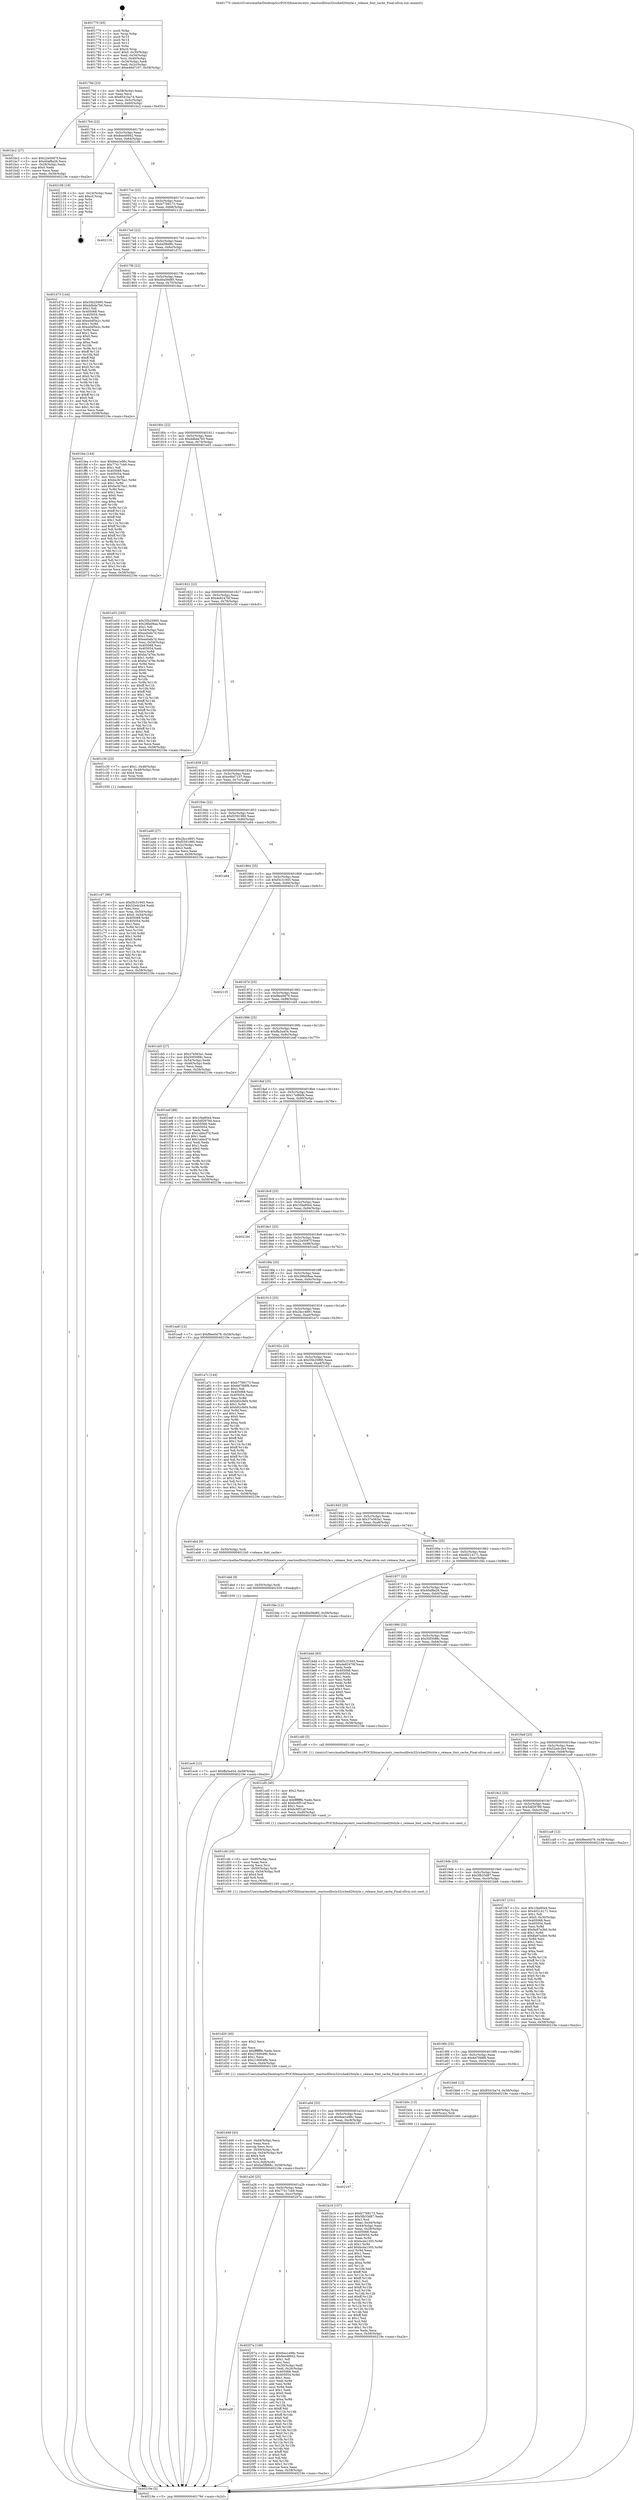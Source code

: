 digraph "0x401770" {
  label = "0x401770 (/mnt/c/Users/mathe/Desktop/tcc/POCII/binaries/extr_reactosdllwin32riched20style.c_release_font_cache_Final-ollvm.out::main(0))"
  labelloc = "t"
  node[shape=record]

  Entry [label="",width=0.3,height=0.3,shape=circle,fillcolor=black,style=filled]
  "0x40179d" [label="{
     0x40179d [23]\l
     | [instrs]\l
     &nbsp;&nbsp;0x40179d \<+3\>: mov -0x58(%rbp),%eax\l
     &nbsp;&nbsp;0x4017a0 \<+2\>: mov %eax,%ecx\l
     &nbsp;&nbsp;0x4017a2 \<+6\>: sub $0x8541ba74,%ecx\l
     &nbsp;&nbsp;0x4017a8 \<+3\>: mov %eax,-0x5c(%rbp)\l
     &nbsp;&nbsp;0x4017ab \<+3\>: mov %ecx,-0x60(%rbp)\l
     &nbsp;&nbsp;0x4017ae \<+6\>: je 0000000000401bc2 \<main+0x452\>\l
  }"]
  "0x401bc2" [label="{
     0x401bc2 [27]\l
     | [instrs]\l
     &nbsp;&nbsp;0x401bc2 \<+5\>: mov $0x22e5087f,%eax\l
     &nbsp;&nbsp;0x401bc7 \<+5\>: mov $0x40af8a26,%ecx\l
     &nbsp;&nbsp;0x401bcc \<+3\>: mov -0x28(%rbp),%edx\l
     &nbsp;&nbsp;0x401bcf \<+3\>: cmp $0x0,%edx\l
     &nbsp;&nbsp;0x401bd2 \<+3\>: cmove %ecx,%eax\l
     &nbsp;&nbsp;0x401bd5 \<+3\>: mov %eax,-0x58(%rbp)\l
     &nbsp;&nbsp;0x401bd8 \<+5\>: jmp 000000000040219e \<main+0xa2e\>\l
  }"]
  "0x4017b4" [label="{
     0x4017b4 [22]\l
     | [instrs]\l
     &nbsp;&nbsp;0x4017b4 \<+5\>: jmp 00000000004017b9 \<main+0x49\>\l
     &nbsp;&nbsp;0x4017b9 \<+3\>: mov -0x5c(%rbp),%eax\l
     &nbsp;&nbsp;0x4017bc \<+5\>: sub $0x8ee48942,%eax\l
     &nbsp;&nbsp;0x4017c1 \<+3\>: mov %eax,-0x64(%rbp)\l
     &nbsp;&nbsp;0x4017c4 \<+6\>: je 0000000000402106 \<main+0x996\>\l
  }"]
  Exit [label="",width=0.3,height=0.3,shape=circle,fillcolor=black,style=filled,peripheries=2]
  "0x402106" [label="{
     0x402106 [19]\l
     | [instrs]\l
     &nbsp;&nbsp;0x402106 \<+3\>: mov -0x24(%rbp),%eax\l
     &nbsp;&nbsp;0x402109 \<+7\>: add $0xc0,%rsp\l
     &nbsp;&nbsp;0x402110 \<+1\>: pop %rbx\l
     &nbsp;&nbsp;0x402111 \<+2\>: pop %r12\l
     &nbsp;&nbsp;0x402113 \<+2\>: pop %r14\l
     &nbsp;&nbsp;0x402115 \<+2\>: pop %r15\l
     &nbsp;&nbsp;0x402117 \<+1\>: pop %rbp\l
     &nbsp;&nbsp;0x402118 \<+1\>: ret\l
  }"]
  "0x4017ca" [label="{
     0x4017ca [22]\l
     | [instrs]\l
     &nbsp;&nbsp;0x4017ca \<+5\>: jmp 00000000004017cf \<main+0x5f\>\l
     &nbsp;&nbsp;0x4017cf \<+3\>: mov -0x5c(%rbp),%eax\l
     &nbsp;&nbsp;0x4017d2 \<+5\>: sub $0xb7768173,%eax\l
     &nbsp;&nbsp;0x4017d7 \<+3\>: mov %eax,-0x68(%rbp)\l
     &nbsp;&nbsp;0x4017da \<+6\>: je 0000000000402119 \<main+0x9a9\>\l
  }"]
  "0x401a3f" [label="{
     0x401a3f\l
  }", style=dashed]
  "0x402119" [label="{
     0x402119\l
  }", style=dashed]
  "0x4017e0" [label="{
     0x4017e0 [22]\l
     | [instrs]\l
     &nbsp;&nbsp;0x4017e0 \<+5\>: jmp 00000000004017e5 \<main+0x75\>\l
     &nbsp;&nbsp;0x4017e5 \<+3\>: mov -0x5c(%rbp),%eax\l
     &nbsp;&nbsp;0x4017e8 \<+5\>: sub $0xba5fb68c,%eax\l
     &nbsp;&nbsp;0x4017ed \<+3\>: mov %eax,-0x6c(%rbp)\l
     &nbsp;&nbsp;0x4017f0 \<+6\>: je 0000000000401d73 \<main+0x603\>\l
  }"]
  "0x40207a" [label="{
     0x40207a [140]\l
     | [instrs]\l
     &nbsp;&nbsp;0x40207a \<+5\>: mov $0x6ea1e98c,%eax\l
     &nbsp;&nbsp;0x40207f \<+5\>: mov $0x8ee48942,%ecx\l
     &nbsp;&nbsp;0x402084 \<+2\>: mov $0x1,%dl\l
     &nbsp;&nbsp;0x402086 \<+2\>: xor %esi,%esi\l
     &nbsp;&nbsp;0x402088 \<+3\>: mov -0x30(%rbp),%edi\l
     &nbsp;&nbsp;0x40208b \<+3\>: mov %edi,-0x24(%rbp)\l
     &nbsp;&nbsp;0x40208e \<+7\>: mov 0x405068,%edi\l
     &nbsp;&nbsp;0x402095 \<+8\>: mov 0x405054,%r8d\l
     &nbsp;&nbsp;0x40209d \<+3\>: sub $0x1,%esi\l
     &nbsp;&nbsp;0x4020a0 \<+3\>: mov %edi,%r9d\l
     &nbsp;&nbsp;0x4020a3 \<+3\>: add %esi,%r9d\l
     &nbsp;&nbsp;0x4020a6 \<+4\>: imul %r9d,%edi\l
     &nbsp;&nbsp;0x4020aa \<+3\>: and $0x1,%edi\l
     &nbsp;&nbsp;0x4020ad \<+3\>: cmp $0x0,%edi\l
     &nbsp;&nbsp;0x4020b0 \<+4\>: sete %r10b\l
     &nbsp;&nbsp;0x4020b4 \<+4\>: cmp $0xa,%r8d\l
     &nbsp;&nbsp;0x4020b8 \<+4\>: setl %r11b\l
     &nbsp;&nbsp;0x4020bc \<+3\>: mov %r10b,%bl\l
     &nbsp;&nbsp;0x4020bf \<+3\>: xor $0xff,%bl\l
     &nbsp;&nbsp;0x4020c2 \<+3\>: mov %r11b,%r14b\l
     &nbsp;&nbsp;0x4020c5 \<+4\>: xor $0xff,%r14b\l
     &nbsp;&nbsp;0x4020c9 \<+3\>: xor $0x0,%dl\l
     &nbsp;&nbsp;0x4020cc \<+3\>: mov %bl,%r15b\l
     &nbsp;&nbsp;0x4020cf \<+4\>: and $0x0,%r15b\l
     &nbsp;&nbsp;0x4020d3 \<+3\>: and %dl,%r10b\l
     &nbsp;&nbsp;0x4020d6 \<+3\>: mov %r14b,%r12b\l
     &nbsp;&nbsp;0x4020d9 \<+4\>: and $0x0,%r12b\l
     &nbsp;&nbsp;0x4020dd \<+3\>: and %dl,%r11b\l
     &nbsp;&nbsp;0x4020e0 \<+3\>: or %r10b,%r15b\l
     &nbsp;&nbsp;0x4020e3 \<+3\>: or %r11b,%r12b\l
     &nbsp;&nbsp;0x4020e6 \<+3\>: xor %r12b,%r15b\l
     &nbsp;&nbsp;0x4020e9 \<+3\>: or %r14b,%bl\l
     &nbsp;&nbsp;0x4020ec \<+3\>: xor $0xff,%bl\l
     &nbsp;&nbsp;0x4020ef \<+3\>: or $0x0,%dl\l
     &nbsp;&nbsp;0x4020f2 \<+2\>: and %dl,%bl\l
     &nbsp;&nbsp;0x4020f4 \<+3\>: or %bl,%r15b\l
     &nbsp;&nbsp;0x4020f7 \<+4\>: test $0x1,%r15b\l
     &nbsp;&nbsp;0x4020fb \<+3\>: cmovne %ecx,%eax\l
     &nbsp;&nbsp;0x4020fe \<+3\>: mov %eax,-0x58(%rbp)\l
     &nbsp;&nbsp;0x402101 \<+5\>: jmp 000000000040219e \<main+0xa2e\>\l
  }"]
  "0x401d73" [label="{
     0x401d73 [144]\l
     | [instrs]\l
     &nbsp;&nbsp;0x401d73 \<+5\>: mov $0x35b25995,%eax\l
     &nbsp;&nbsp;0x401d78 \<+5\>: mov $0xddbda7b0,%ecx\l
     &nbsp;&nbsp;0x401d7d \<+2\>: mov $0x1,%dl\l
     &nbsp;&nbsp;0x401d7f \<+7\>: mov 0x405068,%esi\l
     &nbsp;&nbsp;0x401d86 \<+7\>: mov 0x405054,%edi\l
     &nbsp;&nbsp;0x401d8d \<+3\>: mov %esi,%r8d\l
     &nbsp;&nbsp;0x401d90 \<+7\>: add $0xed4f5e2c,%r8d\l
     &nbsp;&nbsp;0x401d97 \<+4\>: sub $0x1,%r8d\l
     &nbsp;&nbsp;0x401d9b \<+7\>: sub $0xed4f5e2c,%r8d\l
     &nbsp;&nbsp;0x401da2 \<+4\>: imul %r8d,%esi\l
     &nbsp;&nbsp;0x401da6 \<+3\>: and $0x1,%esi\l
     &nbsp;&nbsp;0x401da9 \<+3\>: cmp $0x0,%esi\l
     &nbsp;&nbsp;0x401dac \<+4\>: sete %r9b\l
     &nbsp;&nbsp;0x401db0 \<+3\>: cmp $0xa,%edi\l
     &nbsp;&nbsp;0x401db3 \<+4\>: setl %r10b\l
     &nbsp;&nbsp;0x401db7 \<+3\>: mov %r9b,%r11b\l
     &nbsp;&nbsp;0x401dba \<+4\>: xor $0xff,%r11b\l
     &nbsp;&nbsp;0x401dbe \<+3\>: mov %r10b,%bl\l
     &nbsp;&nbsp;0x401dc1 \<+3\>: xor $0xff,%bl\l
     &nbsp;&nbsp;0x401dc4 \<+3\>: xor $0x0,%dl\l
     &nbsp;&nbsp;0x401dc7 \<+3\>: mov %r11b,%r14b\l
     &nbsp;&nbsp;0x401dca \<+4\>: and $0x0,%r14b\l
     &nbsp;&nbsp;0x401dce \<+3\>: and %dl,%r9b\l
     &nbsp;&nbsp;0x401dd1 \<+3\>: mov %bl,%r15b\l
     &nbsp;&nbsp;0x401dd4 \<+4\>: and $0x0,%r15b\l
     &nbsp;&nbsp;0x401dd8 \<+3\>: and %dl,%r10b\l
     &nbsp;&nbsp;0x401ddb \<+3\>: or %r9b,%r14b\l
     &nbsp;&nbsp;0x401dde \<+3\>: or %r10b,%r15b\l
     &nbsp;&nbsp;0x401de1 \<+3\>: xor %r15b,%r14b\l
     &nbsp;&nbsp;0x401de4 \<+3\>: or %bl,%r11b\l
     &nbsp;&nbsp;0x401de7 \<+4\>: xor $0xff,%r11b\l
     &nbsp;&nbsp;0x401deb \<+3\>: or $0x0,%dl\l
     &nbsp;&nbsp;0x401dee \<+3\>: and %dl,%r11b\l
     &nbsp;&nbsp;0x401df1 \<+3\>: or %r11b,%r14b\l
     &nbsp;&nbsp;0x401df4 \<+4\>: test $0x1,%r14b\l
     &nbsp;&nbsp;0x401df8 \<+3\>: cmovne %ecx,%eax\l
     &nbsp;&nbsp;0x401dfb \<+3\>: mov %eax,-0x58(%rbp)\l
     &nbsp;&nbsp;0x401dfe \<+5\>: jmp 000000000040219e \<main+0xa2e\>\l
  }"]
  "0x4017f6" [label="{
     0x4017f6 [22]\l
     | [instrs]\l
     &nbsp;&nbsp;0x4017f6 \<+5\>: jmp 00000000004017fb \<main+0x8b\>\l
     &nbsp;&nbsp;0x4017fb \<+3\>: mov -0x5c(%rbp),%eax\l
     &nbsp;&nbsp;0x4017fe \<+5\>: sub $0xd0a58d85,%eax\l
     &nbsp;&nbsp;0x401803 \<+3\>: mov %eax,-0x70(%rbp)\l
     &nbsp;&nbsp;0x401806 \<+6\>: je 0000000000401fea \<main+0x87a\>\l
  }"]
  "0x401a26" [label="{
     0x401a26 [25]\l
     | [instrs]\l
     &nbsp;&nbsp;0x401a26 \<+5\>: jmp 0000000000401a2b \<main+0x2bb\>\l
     &nbsp;&nbsp;0x401a2b \<+3\>: mov -0x5c(%rbp),%eax\l
     &nbsp;&nbsp;0x401a2e \<+5\>: sub $0x77417cb9,%eax\l
     &nbsp;&nbsp;0x401a33 \<+6\>: mov %eax,-0xcc(%rbp)\l
     &nbsp;&nbsp;0x401a39 \<+6\>: je 000000000040207a \<main+0x90a\>\l
  }"]
  "0x401fea" [label="{
     0x401fea [144]\l
     | [instrs]\l
     &nbsp;&nbsp;0x401fea \<+5\>: mov $0x6ea1e98c,%eax\l
     &nbsp;&nbsp;0x401fef \<+5\>: mov $0x77417cb9,%ecx\l
     &nbsp;&nbsp;0x401ff4 \<+2\>: mov $0x1,%dl\l
     &nbsp;&nbsp;0x401ff6 \<+7\>: mov 0x405068,%esi\l
     &nbsp;&nbsp;0x401ffd \<+7\>: mov 0x405054,%edi\l
     &nbsp;&nbsp;0x402004 \<+3\>: mov %esi,%r8d\l
     &nbsp;&nbsp;0x402007 \<+7\>: sub $0xbe3b7ba1,%r8d\l
     &nbsp;&nbsp;0x40200e \<+4\>: sub $0x1,%r8d\l
     &nbsp;&nbsp;0x402012 \<+7\>: add $0xbe3b7ba1,%r8d\l
     &nbsp;&nbsp;0x402019 \<+4\>: imul %r8d,%esi\l
     &nbsp;&nbsp;0x40201d \<+3\>: and $0x1,%esi\l
     &nbsp;&nbsp;0x402020 \<+3\>: cmp $0x0,%esi\l
     &nbsp;&nbsp;0x402023 \<+4\>: sete %r9b\l
     &nbsp;&nbsp;0x402027 \<+3\>: cmp $0xa,%edi\l
     &nbsp;&nbsp;0x40202a \<+4\>: setl %r10b\l
     &nbsp;&nbsp;0x40202e \<+3\>: mov %r9b,%r11b\l
     &nbsp;&nbsp;0x402031 \<+4\>: xor $0xff,%r11b\l
     &nbsp;&nbsp;0x402035 \<+3\>: mov %r10b,%bl\l
     &nbsp;&nbsp;0x402038 \<+3\>: xor $0xff,%bl\l
     &nbsp;&nbsp;0x40203b \<+3\>: xor $0x1,%dl\l
     &nbsp;&nbsp;0x40203e \<+3\>: mov %r11b,%r14b\l
     &nbsp;&nbsp;0x402041 \<+4\>: and $0xff,%r14b\l
     &nbsp;&nbsp;0x402045 \<+3\>: and %dl,%r9b\l
     &nbsp;&nbsp;0x402048 \<+3\>: mov %bl,%r15b\l
     &nbsp;&nbsp;0x40204b \<+4\>: and $0xff,%r15b\l
     &nbsp;&nbsp;0x40204f \<+3\>: and %dl,%r10b\l
     &nbsp;&nbsp;0x402052 \<+3\>: or %r9b,%r14b\l
     &nbsp;&nbsp;0x402055 \<+3\>: or %r10b,%r15b\l
     &nbsp;&nbsp;0x402058 \<+3\>: xor %r15b,%r14b\l
     &nbsp;&nbsp;0x40205b \<+3\>: or %bl,%r11b\l
     &nbsp;&nbsp;0x40205e \<+4\>: xor $0xff,%r11b\l
     &nbsp;&nbsp;0x402062 \<+3\>: or $0x1,%dl\l
     &nbsp;&nbsp;0x402065 \<+3\>: and %dl,%r11b\l
     &nbsp;&nbsp;0x402068 \<+3\>: or %r11b,%r14b\l
     &nbsp;&nbsp;0x40206b \<+4\>: test $0x1,%r14b\l
     &nbsp;&nbsp;0x40206f \<+3\>: cmovne %ecx,%eax\l
     &nbsp;&nbsp;0x402072 \<+3\>: mov %eax,-0x58(%rbp)\l
     &nbsp;&nbsp;0x402075 \<+5\>: jmp 000000000040219e \<main+0xa2e\>\l
  }"]
  "0x40180c" [label="{
     0x40180c [22]\l
     | [instrs]\l
     &nbsp;&nbsp;0x40180c \<+5\>: jmp 0000000000401811 \<main+0xa1\>\l
     &nbsp;&nbsp;0x401811 \<+3\>: mov -0x5c(%rbp),%eax\l
     &nbsp;&nbsp;0x401814 \<+5\>: sub $0xddbda7b0,%eax\l
     &nbsp;&nbsp;0x401819 \<+3\>: mov %eax,-0x74(%rbp)\l
     &nbsp;&nbsp;0x40181c \<+6\>: je 0000000000401e03 \<main+0x693\>\l
  }"]
  "0x402197" [label="{
     0x402197\l
  }", style=dashed]
  "0x401e03" [label="{
     0x401e03 [165]\l
     | [instrs]\l
     &nbsp;&nbsp;0x401e03 \<+5\>: mov $0x35b25995,%eax\l
     &nbsp;&nbsp;0x401e08 \<+5\>: mov $0x28fa08aa,%ecx\l
     &nbsp;&nbsp;0x401e0d \<+2\>: mov $0x1,%dl\l
     &nbsp;&nbsp;0x401e0f \<+3\>: mov -0x54(%rbp),%esi\l
     &nbsp;&nbsp;0x401e12 \<+6\>: sub $0xea0afa7d,%esi\l
     &nbsp;&nbsp;0x401e18 \<+3\>: add $0x1,%esi\l
     &nbsp;&nbsp;0x401e1b \<+6\>: add $0xea0afa7d,%esi\l
     &nbsp;&nbsp;0x401e21 \<+3\>: mov %esi,-0x54(%rbp)\l
     &nbsp;&nbsp;0x401e24 \<+7\>: mov 0x405068,%esi\l
     &nbsp;&nbsp;0x401e2b \<+7\>: mov 0x405054,%edi\l
     &nbsp;&nbsp;0x401e32 \<+3\>: mov %esi,%r8d\l
     &nbsp;&nbsp;0x401e35 \<+7\>: add $0xba7a76e,%r8d\l
     &nbsp;&nbsp;0x401e3c \<+4\>: sub $0x1,%r8d\l
     &nbsp;&nbsp;0x401e40 \<+7\>: sub $0xba7a76e,%r8d\l
     &nbsp;&nbsp;0x401e47 \<+4\>: imul %r8d,%esi\l
     &nbsp;&nbsp;0x401e4b \<+3\>: and $0x1,%esi\l
     &nbsp;&nbsp;0x401e4e \<+3\>: cmp $0x0,%esi\l
     &nbsp;&nbsp;0x401e51 \<+4\>: sete %r9b\l
     &nbsp;&nbsp;0x401e55 \<+3\>: cmp $0xa,%edi\l
     &nbsp;&nbsp;0x401e58 \<+4\>: setl %r10b\l
     &nbsp;&nbsp;0x401e5c \<+3\>: mov %r9b,%r11b\l
     &nbsp;&nbsp;0x401e5f \<+4\>: xor $0xff,%r11b\l
     &nbsp;&nbsp;0x401e63 \<+3\>: mov %r10b,%bl\l
     &nbsp;&nbsp;0x401e66 \<+3\>: xor $0xff,%bl\l
     &nbsp;&nbsp;0x401e69 \<+3\>: xor $0x1,%dl\l
     &nbsp;&nbsp;0x401e6c \<+3\>: mov %r11b,%r14b\l
     &nbsp;&nbsp;0x401e6f \<+4\>: and $0xff,%r14b\l
     &nbsp;&nbsp;0x401e73 \<+3\>: and %dl,%r9b\l
     &nbsp;&nbsp;0x401e76 \<+3\>: mov %bl,%r15b\l
     &nbsp;&nbsp;0x401e79 \<+4\>: and $0xff,%r15b\l
     &nbsp;&nbsp;0x401e7d \<+3\>: and %dl,%r10b\l
     &nbsp;&nbsp;0x401e80 \<+3\>: or %r9b,%r14b\l
     &nbsp;&nbsp;0x401e83 \<+3\>: or %r10b,%r15b\l
     &nbsp;&nbsp;0x401e86 \<+3\>: xor %r15b,%r14b\l
     &nbsp;&nbsp;0x401e89 \<+3\>: or %bl,%r11b\l
     &nbsp;&nbsp;0x401e8c \<+4\>: xor $0xff,%r11b\l
     &nbsp;&nbsp;0x401e90 \<+3\>: or $0x1,%dl\l
     &nbsp;&nbsp;0x401e93 \<+3\>: and %dl,%r11b\l
     &nbsp;&nbsp;0x401e96 \<+3\>: or %r11b,%r14b\l
     &nbsp;&nbsp;0x401e99 \<+4\>: test $0x1,%r14b\l
     &nbsp;&nbsp;0x401e9d \<+3\>: cmovne %ecx,%eax\l
     &nbsp;&nbsp;0x401ea0 \<+3\>: mov %eax,-0x58(%rbp)\l
     &nbsp;&nbsp;0x401ea3 \<+5\>: jmp 000000000040219e \<main+0xa2e\>\l
  }"]
  "0x401822" [label="{
     0x401822 [22]\l
     | [instrs]\l
     &nbsp;&nbsp;0x401822 \<+5\>: jmp 0000000000401827 \<main+0xb7\>\l
     &nbsp;&nbsp;0x401827 \<+3\>: mov -0x5c(%rbp),%eax\l
     &nbsp;&nbsp;0x40182a \<+5\>: sub $0xde82476f,%eax\l
     &nbsp;&nbsp;0x40182f \<+3\>: mov %eax,-0x78(%rbp)\l
     &nbsp;&nbsp;0x401832 \<+6\>: je 0000000000401c30 \<main+0x4c0\>\l
  }"]
  "0x401ec6" [label="{
     0x401ec6 [12]\l
     | [instrs]\l
     &nbsp;&nbsp;0x401ec6 \<+7\>: movl $0xffa3a454,-0x58(%rbp)\l
     &nbsp;&nbsp;0x401ecd \<+5\>: jmp 000000000040219e \<main+0xa2e\>\l
  }"]
  "0x401c30" [label="{
     0x401c30 [23]\l
     | [instrs]\l
     &nbsp;&nbsp;0x401c30 \<+7\>: movl $0x1,-0x48(%rbp)\l
     &nbsp;&nbsp;0x401c37 \<+4\>: movslq -0x48(%rbp),%rax\l
     &nbsp;&nbsp;0x401c3b \<+4\>: shl $0x4,%rax\l
     &nbsp;&nbsp;0x401c3f \<+3\>: mov %rax,%rdi\l
     &nbsp;&nbsp;0x401c42 \<+5\>: call 0000000000401050 \<malloc@plt\>\l
     | [calls]\l
     &nbsp;&nbsp;0x401050 \{1\} (unknown)\l
  }"]
  "0x401838" [label="{
     0x401838 [22]\l
     | [instrs]\l
     &nbsp;&nbsp;0x401838 \<+5\>: jmp 000000000040183d \<main+0xcd\>\l
     &nbsp;&nbsp;0x40183d \<+3\>: mov -0x5c(%rbp),%eax\l
     &nbsp;&nbsp;0x401840 \<+5\>: sub $0xe46d7107,%eax\l
     &nbsp;&nbsp;0x401845 \<+3\>: mov %eax,-0x7c(%rbp)\l
     &nbsp;&nbsp;0x401848 \<+6\>: je 0000000000401a49 \<main+0x2d9\>\l
  }"]
  "0x401ebd" [label="{
     0x401ebd [9]\l
     | [instrs]\l
     &nbsp;&nbsp;0x401ebd \<+4\>: mov -0x50(%rbp),%rdi\l
     &nbsp;&nbsp;0x401ec1 \<+5\>: call 0000000000401030 \<free@plt\>\l
     | [calls]\l
     &nbsp;&nbsp;0x401030 \{1\} (unknown)\l
  }"]
  "0x401a49" [label="{
     0x401a49 [27]\l
     | [instrs]\l
     &nbsp;&nbsp;0x401a49 \<+5\>: mov $0x2bcc4891,%eax\l
     &nbsp;&nbsp;0x401a4e \<+5\>: mov $0xf2591980,%ecx\l
     &nbsp;&nbsp;0x401a53 \<+3\>: mov -0x2c(%rbp),%edx\l
     &nbsp;&nbsp;0x401a56 \<+3\>: cmp $0x2,%edx\l
     &nbsp;&nbsp;0x401a59 \<+3\>: cmovne %ecx,%eax\l
     &nbsp;&nbsp;0x401a5c \<+3\>: mov %eax,-0x58(%rbp)\l
     &nbsp;&nbsp;0x401a5f \<+5\>: jmp 000000000040219e \<main+0xa2e\>\l
  }"]
  "0x40184e" [label="{
     0x40184e [22]\l
     | [instrs]\l
     &nbsp;&nbsp;0x40184e \<+5\>: jmp 0000000000401853 \<main+0xe3\>\l
     &nbsp;&nbsp;0x401853 \<+3\>: mov -0x5c(%rbp),%eax\l
     &nbsp;&nbsp;0x401856 \<+5\>: sub $0xf2591980,%eax\l
     &nbsp;&nbsp;0x40185b \<+3\>: mov %eax,-0x80(%rbp)\l
     &nbsp;&nbsp;0x40185e \<+6\>: je 0000000000401a64 \<main+0x2f4\>\l
  }"]
  "0x40219e" [label="{
     0x40219e [5]\l
     | [instrs]\l
     &nbsp;&nbsp;0x40219e \<+5\>: jmp 000000000040179d \<main+0x2d\>\l
  }"]
  "0x401770" [label="{
     0x401770 [45]\l
     | [instrs]\l
     &nbsp;&nbsp;0x401770 \<+1\>: push %rbp\l
     &nbsp;&nbsp;0x401771 \<+3\>: mov %rsp,%rbp\l
     &nbsp;&nbsp;0x401774 \<+2\>: push %r15\l
     &nbsp;&nbsp;0x401776 \<+2\>: push %r14\l
     &nbsp;&nbsp;0x401778 \<+2\>: push %r12\l
     &nbsp;&nbsp;0x40177a \<+1\>: push %rbx\l
     &nbsp;&nbsp;0x40177b \<+7\>: sub $0xc0,%rsp\l
     &nbsp;&nbsp;0x401782 \<+7\>: movl $0x0,-0x30(%rbp)\l
     &nbsp;&nbsp;0x401789 \<+3\>: mov %edi,-0x34(%rbp)\l
     &nbsp;&nbsp;0x40178c \<+4\>: mov %rsi,-0x40(%rbp)\l
     &nbsp;&nbsp;0x401790 \<+3\>: mov -0x34(%rbp),%edi\l
     &nbsp;&nbsp;0x401793 \<+3\>: mov %edi,-0x2c(%rbp)\l
     &nbsp;&nbsp;0x401796 \<+7\>: movl $0xe46d7107,-0x58(%rbp)\l
  }"]
  "0x401d48" [label="{
     0x401d48 [43]\l
     | [instrs]\l
     &nbsp;&nbsp;0x401d48 \<+6\>: mov -0xd4(%rbp),%ecx\l
     &nbsp;&nbsp;0x401d4e \<+3\>: imul %eax,%ecx\l
     &nbsp;&nbsp;0x401d51 \<+3\>: movslq %ecx,%rsi\l
     &nbsp;&nbsp;0x401d54 \<+4\>: mov -0x50(%rbp),%rdi\l
     &nbsp;&nbsp;0x401d58 \<+4\>: movslq -0x54(%rbp),%r8\l
     &nbsp;&nbsp;0x401d5c \<+4\>: shl $0x4,%r8\l
     &nbsp;&nbsp;0x401d60 \<+3\>: add %r8,%rdi\l
     &nbsp;&nbsp;0x401d63 \<+4\>: mov %rsi,0x8(%rdi)\l
     &nbsp;&nbsp;0x401d67 \<+7\>: movl $0xba5fb68c,-0x58(%rbp)\l
     &nbsp;&nbsp;0x401d6e \<+5\>: jmp 000000000040219e \<main+0xa2e\>\l
  }"]
  "0x401a64" [label="{
     0x401a64\l
  }", style=dashed]
  "0x401864" [label="{
     0x401864 [25]\l
     | [instrs]\l
     &nbsp;&nbsp;0x401864 \<+5\>: jmp 0000000000401869 \<main+0xf9\>\l
     &nbsp;&nbsp;0x401869 \<+3\>: mov -0x5c(%rbp),%eax\l
     &nbsp;&nbsp;0x40186c \<+5\>: sub $0xf3c31945,%eax\l
     &nbsp;&nbsp;0x401871 \<+6\>: mov %eax,-0x84(%rbp)\l
     &nbsp;&nbsp;0x401877 \<+6\>: je 0000000000402135 \<main+0x9c5\>\l
  }"]
  "0x401d20" [label="{
     0x401d20 [40]\l
     | [instrs]\l
     &nbsp;&nbsp;0x401d20 \<+5\>: mov $0x2,%ecx\l
     &nbsp;&nbsp;0x401d25 \<+1\>: cltd\l
     &nbsp;&nbsp;0x401d26 \<+2\>: idiv %ecx\l
     &nbsp;&nbsp;0x401d28 \<+6\>: imul $0xfffffffe,%edx,%ecx\l
     &nbsp;&nbsp;0x401d2e \<+6\>: add $0x2160048b,%ecx\l
     &nbsp;&nbsp;0x401d34 \<+3\>: add $0x1,%ecx\l
     &nbsp;&nbsp;0x401d37 \<+6\>: sub $0x2160048b,%ecx\l
     &nbsp;&nbsp;0x401d3d \<+6\>: mov %ecx,-0xd4(%rbp)\l
     &nbsp;&nbsp;0x401d43 \<+5\>: call 0000000000401160 \<next_i\>\l
     | [calls]\l
     &nbsp;&nbsp;0x401160 \{1\} (/mnt/c/Users/mathe/Desktop/tcc/POCII/binaries/extr_reactosdllwin32riched20style.c_release_font_cache_Final-ollvm.out::next_i)\l
  }"]
  "0x402135" [label="{
     0x402135\l
  }", style=dashed]
  "0x40187d" [label="{
     0x40187d [25]\l
     | [instrs]\l
     &nbsp;&nbsp;0x40187d \<+5\>: jmp 0000000000401882 \<main+0x112\>\l
     &nbsp;&nbsp;0x401882 \<+3\>: mov -0x5c(%rbp),%eax\l
     &nbsp;&nbsp;0x401885 \<+5\>: sub $0xf9ee0d79,%eax\l
     &nbsp;&nbsp;0x40188a \<+6\>: mov %eax,-0x88(%rbp)\l
     &nbsp;&nbsp;0x401890 \<+6\>: je 0000000000401cb5 \<main+0x545\>\l
  }"]
  "0x401cfd" [label="{
     0x401cfd [35]\l
     | [instrs]\l
     &nbsp;&nbsp;0x401cfd \<+6\>: mov -0xd0(%rbp),%ecx\l
     &nbsp;&nbsp;0x401d03 \<+3\>: imul %eax,%ecx\l
     &nbsp;&nbsp;0x401d06 \<+3\>: movslq %ecx,%rsi\l
     &nbsp;&nbsp;0x401d09 \<+4\>: mov -0x50(%rbp),%rdi\l
     &nbsp;&nbsp;0x401d0d \<+4\>: movslq -0x54(%rbp),%r8\l
     &nbsp;&nbsp;0x401d11 \<+4\>: shl $0x4,%r8\l
     &nbsp;&nbsp;0x401d15 \<+3\>: add %r8,%rdi\l
     &nbsp;&nbsp;0x401d18 \<+3\>: mov %rsi,(%rdi)\l
     &nbsp;&nbsp;0x401d1b \<+5\>: call 0000000000401160 \<next_i\>\l
     | [calls]\l
     &nbsp;&nbsp;0x401160 \{1\} (/mnt/c/Users/mathe/Desktop/tcc/POCII/binaries/extr_reactosdllwin32riched20style.c_release_font_cache_Final-ollvm.out::next_i)\l
  }"]
  "0x401cb5" [label="{
     0x401cb5 [27]\l
     | [instrs]\l
     &nbsp;&nbsp;0x401cb5 \<+5\>: mov $0x37e563a1,%eax\l
     &nbsp;&nbsp;0x401cba \<+5\>: mov $0x50f3088c,%ecx\l
     &nbsp;&nbsp;0x401cbf \<+3\>: mov -0x54(%rbp),%edx\l
     &nbsp;&nbsp;0x401cc2 \<+3\>: cmp -0x48(%rbp),%edx\l
     &nbsp;&nbsp;0x401cc5 \<+3\>: cmovl %ecx,%eax\l
     &nbsp;&nbsp;0x401cc8 \<+3\>: mov %eax,-0x58(%rbp)\l
     &nbsp;&nbsp;0x401ccb \<+5\>: jmp 000000000040219e \<main+0xa2e\>\l
  }"]
  "0x401896" [label="{
     0x401896 [25]\l
     | [instrs]\l
     &nbsp;&nbsp;0x401896 \<+5\>: jmp 000000000040189b \<main+0x12b\>\l
     &nbsp;&nbsp;0x40189b \<+3\>: mov -0x5c(%rbp),%eax\l
     &nbsp;&nbsp;0x40189e \<+5\>: sub $0xffa3a454,%eax\l
     &nbsp;&nbsp;0x4018a3 \<+6\>: mov %eax,-0x8c(%rbp)\l
     &nbsp;&nbsp;0x4018a9 \<+6\>: je 0000000000401eef \<main+0x77f\>\l
  }"]
  "0x401cd5" [label="{
     0x401cd5 [40]\l
     | [instrs]\l
     &nbsp;&nbsp;0x401cd5 \<+5\>: mov $0x2,%ecx\l
     &nbsp;&nbsp;0x401cda \<+1\>: cltd\l
     &nbsp;&nbsp;0x401cdb \<+2\>: idiv %ecx\l
     &nbsp;&nbsp;0x401cdd \<+6\>: imul $0xfffffffe,%edx,%ecx\l
     &nbsp;&nbsp;0x401ce3 \<+6\>: add $0xbc6f51af,%ecx\l
     &nbsp;&nbsp;0x401ce9 \<+3\>: add $0x1,%ecx\l
     &nbsp;&nbsp;0x401cec \<+6\>: sub $0xbc6f51af,%ecx\l
     &nbsp;&nbsp;0x401cf2 \<+6\>: mov %ecx,-0xd0(%rbp)\l
     &nbsp;&nbsp;0x401cf8 \<+5\>: call 0000000000401160 \<next_i\>\l
     | [calls]\l
     &nbsp;&nbsp;0x401160 \{1\} (/mnt/c/Users/mathe/Desktop/tcc/POCII/binaries/extr_reactosdllwin32riched20style.c_release_font_cache_Final-ollvm.out::next_i)\l
  }"]
  "0x401eef" [label="{
     0x401eef [88]\l
     | [instrs]\l
     &nbsp;&nbsp;0x401eef \<+5\>: mov $0x1f4a80e4,%eax\l
     &nbsp;&nbsp;0x401ef4 \<+5\>: mov $0x5df29789,%ecx\l
     &nbsp;&nbsp;0x401ef9 \<+7\>: mov 0x405068,%edx\l
     &nbsp;&nbsp;0x401f00 \<+7\>: mov 0x405054,%esi\l
     &nbsp;&nbsp;0x401f07 \<+2\>: mov %edx,%edi\l
     &nbsp;&nbsp;0x401f09 \<+6\>: sub $0x1abbcf7d,%edi\l
     &nbsp;&nbsp;0x401f0f \<+3\>: sub $0x1,%edi\l
     &nbsp;&nbsp;0x401f12 \<+6\>: add $0x1abbcf7d,%edi\l
     &nbsp;&nbsp;0x401f18 \<+3\>: imul %edi,%edx\l
     &nbsp;&nbsp;0x401f1b \<+3\>: and $0x1,%edx\l
     &nbsp;&nbsp;0x401f1e \<+3\>: cmp $0x0,%edx\l
     &nbsp;&nbsp;0x401f21 \<+4\>: sete %r8b\l
     &nbsp;&nbsp;0x401f25 \<+3\>: cmp $0xa,%esi\l
     &nbsp;&nbsp;0x401f28 \<+4\>: setl %r9b\l
     &nbsp;&nbsp;0x401f2c \<+3\>: mov %r8b,%r10b\l
     &nbsp;&nbsp;0x401f2f \<+3\>: and %r9b,%r10b\l
     &nbsp;&nbsp;0x401f32 \<+3\>: xor %r9b,%r8b\l
     &nbsp;&nbsp;0x401f35 \<+3\>: or %r8b,%r10b\l
     &nbsp;&nbsp;0x401f38 \<+4\>: test $0x1,%r10b\l
     &nbsp;&nbsp;0x401f3c \<+3\>: cmovne %ecx,%eax\l
     &nbsp;&nbsp;0x401f3f \<+3\>: mov %eax,-0x58(%rbp)\l
     &nbsp;&nbsp;0x401f42 \<+5\>: jmp 000000000040219e \<main+0xa2e\>\l
  }"]
  "0x4018af" [label="{
     0x4018af [25]\l
     | [instrs]\l
     &nbsp;&nbsp;0x4018af \<+5\>: jmp 00000000004018b4 \<main+0x144\>\l
     &nbsp;&nbsp;0x4018b4 \<+3\>: mov -0x5c(%rbp),%eax\l
     &nbsp;&nbsp;0x4018b7 \<+5\>: sub $0x17ef8bf4,%eax\l
     &nbsp;&nbsp;0x4018bc \<+6\>: mov %eax,-0x90(%rbp)\l
     &nbsp;&nbsp;0x4018c2 \<+6\>: je 0000000000401ede \<main+0x76e\>\l
  }"]
  "0x401c47" [label="{
     0x401c47 [98]\l
     | [instrs]\l
     &nbsp;&nbsp;0x401c47 \<+5\>: mov $0xf3c31945,%ecx\l
     &nbsp;&nbsp;0x401c4c \<+5\>: mov $0x52edc2b4,%edx\l
     &nbsp;&nbsp;0x401c51 \<+2\>: xor %esi,%esi\l
     &nbsp;&nbsp;0x401c53 \<+4\>: mov %rax,-0x50(%rbp)\l
     &nbsp;&nbsp;0x401c57 \<+7\>: movl $0x0,-0x54(%rbp)\l
     &nbsp;&nbsp;0x401c5e \<+8\>: mov 0x405068,%r8d\l
     &nbsp;&nbsp;0x401c66 \<+8\>: mov 0x405054,%r9d\l
     &nbsp;&nbsp;0x401c6e \<+3\>: sub $0x1,%esi\l
     &nbsp;&nbsp;0x401c71 \<+3\>: mov %r8d,%r10d\l
     &nbsp;&nbsp;0x401c74 \<+3\>: add %esi,%r10d\l
     &nbsp;&nbsp;0x401c77 \<+4\>: imul %r10d,%r8d\l
     &nbsp;&nbsp;0x401c7b \<+4\>: and $0x1,%r8d\l
     &nbsp;&nbsp;0x401c7f \<+4\>: cmp $0x0,%r8d\l
     &nbsp;&nbsp;0x401c83 \<+4\>: sete %r11b\l
     &nbsp;&nbsp;0x401c87 \<+4\>: cmp $0xa,%r9d\l
     &nbsp;&nbsp;0x401c8b \<+3\>: setl %bl\l
     &nbsp;&nbsp;0x401c8e \<+3\>: mov %r11b,%r14b\l
     &nbsp;&nbsp;0x401c91 \<+3\>: and %bl,%r14b\l
     &nbsp;&nbsp;0x401c94 \<+3\>: xor %bl,%r11b\l
     &nbsp;&nbsp;0x401c97 \<+3\>: or %r11b,%r14b\l
     &nbsp;&nbsp;0x401c9a \<+4\>: test $0x1,%r14b\l
     &nbsp;&nbsp;0x401c9e \<+3\>: cmovne %edx,%ecx\l
     &nbsp;&nbsp;0x401ca1 \<+3\>: mov %ecx,-0x58(%rbp)\l
     &nbsp;&nbsp;0x401ca4 \<+5\>: jmp 000000000040219e \<main+0xa2e\>\l
  }"]
  "0x401ede" [label="{
     0x401ede\l
  }", style=dashed]
  "0x4018c8" [label="{
     0x4018c8 [25]\l
     | [instrs]\l
     &nbsp;&nbsp;0x4018c8 \<+5\>: jmp 00000000004018cd \<main+0x15d\>\l
     &nbsp;&nbsp;0x4018cd \<+3\>: mov -0x5c(%rbp),%eax\l
     &nbsp;&nbsp;0x4018d0 \<+5\>: sub $0x1f4a80e4,%eax\l
     &nbsp;&nbsp;0x4018d5 \<+6\>: mov %eax,-0x94(%rbp)\l
     &nbsp;&nbsp;0x4018db \<+6\>: je 0000000000402184 \<main+0xa14\>\l
  }"]
  "0x401b19" [label="{
     0x401b19 [157]\l
     | [instrs]\l
     &nbsp;&nbsp;0x401b19 \<+5\>: mov $0xb7768173,%ecx\l
     &nbsp;&nbsp;0x401b1e \<+5\>: mov $0x5fb33d87,%edx\l
     &nbsp;&nbsp;0x401b23 \<+3\>: mov $0x1,%sil\l
     &nbsp;&nbsp;0x401b26 \<+3\>: mov %eax,-0x44(%rbp)\l
     &nbsp;&nbsp;0x401b29 \<+3\>: mov -0x44(%rbp),%eax\l
     &nbsp;&nbsp;0x401b2c \<+3\>: mov %eax,-0x28(%rbp)\l
     &nbsp;&nbsp;0x401b2f \<+7\>: mov 0x405068,%eax\l
     &nbsp;&nbsp;0x401b36 \<+8\>: mov 0x405054,%r8d\l
     &nbsp;&nbsp;0x401b3e \<+3\>: mov %eax,%r9d\l
     &nbsp;&nbsp;0x401b41 \<+7\>: sub $0xbcda1305,%r9d\l
     &nbsp;&nbsp;0x401b48 \<+4\>: sub $0x1,%r9d\l
     &nbsp;&nbsp;0x401b4c \<+7\>: add $0xbcda1305,%r9d\l
     &nbsp;&nbsp;0x401b53 \<+4\>: imul %r9d,%eax\l
     &nbsp;&nbsp;0x401b57 \<+3\>: and $0x1,%eax\l
     &nbsp;&nbsp;0x401b5a \<+3\>: cmp $0x0,%eax\l
     &nbsp;&nbsp;0x401b5d \<+4\>: sete %r10b\l
     &nbsp;&nbsp;0x401b61 \<+4\>: cmp $0xa,%r8d\l
     &nbsp;&nbsp;0x401b65 \<+4\>: setl %r11b\l
     &nbsp;&nbsp;0x401b69 \<+3\>: mov %r10b,%bl\l
     &nbsp;&nbsp;0x401b6c \<+3\>: xor $0xff,%bl\l
     &nbsp;&nbsp;0x401b6f \<+3\>: mov %r11b,%r14b\l
     &nbsp;&nbsp;0x401b72 \<+4\>: xor $0xff,%r14b\l
     &nbsp;&nbsp;0x401b76 \<+4\>: xor $0x1,%sil\l
     &nbsp;&nbsp;0x401b7a \<+3\>: mov %bl,%r15b\l
     &nbsp;&nbsp;0x401b7d \<+4\>: and $0xff,%r15b\l
     &nbsp;&nbsp;0x401b81 \<+3\>: and %sil,%r10b\l
     &nbsp;&nbsp;0x401b84 \<+3\>: mov %r14b,%r12b\l
     &nbsp;&nbsp;0x401b87 \<+4\>: and $0xff,%r12b\l
     &nbsp;&nbsp;0x401b8b \<+3\>: and %sil,%r11b\l
     &nbsp;&nbsp;0x401b8e \<+3\>: or %r10b,%r15b\l
     &nbsp;&nbsp;0x401b91 \<+3\>: or %r11b,%r12b\l
     &nbsp;&nbsp;0x401b94 \<+3\>: xor %r12b,%r15b\l
     &nbsp;&nbsp;0x401b97 \<+3\>: or %r14b,%bl\l
     &nbsp;&nbsp;0x401b9a \<+3\>: xor $0xff,%bl\l
     &nbsp;&nbsp;0x401b9d \<+4\>: or $0x1,%sil\l
     &nbsp;&nbsp;0x401ba1 \<+3\>: and %sil,%bl\l
     &nbsp;&nbsp;0x401ba4 \<+3\>: or %bl,%r15b\l
     &nbsp;&nbsp;0x401ba7 \<+4\>: test $0x1,%r15b\l
     &nbsp;&nbsp;0x401bab \<+3\>: cmovne %edx,%ecx\l
     &nbsp;&nbsp;0x401bae \<+3\>: mov %ecx,-0x58(%rbp)\l
     &nbsp;&nbsp;0x401bb1 \<+5\>: jmp 000000000040219e \<main+0xa2e\>\l
  }"]
  "0x402184" [label="{
     0x402184\l
  }", style=dashed]
  "0x4018e1" [label="{
     0x4018e1 [25]\l
     | [instrs]\l
     &nbsp;&nbsp;0x4018e1 \<+5\>: jmp 00000000004018e6 \<main+0x176\>\l
     &nbsp;&nbsp;0x4018e6 \<+3\>: mov -0x5c(%rbp),%eax\l
     &nbsp;&nbsp;0x4018e9 \<+5\>: sub $0x22e5087f,%eax\l
     &nbsp;&nbsp;0x4018ee \<+6\>: mov %eax,-0x98(%rbp)\l
     &nbsp;&nbsp;0x4018f4 \<+6\>: je 0000000000401ed2 \<main+0x762\>\l
  }"]
  "0x401a0d" [label="{
     0x401a0d [25]\l
     | [instrs]\l
     &nbsp;&nbsp;0x401a0d \<+5\>: jmp 0000000000401a12 \<main+0x2a2\>\l
     &nbsp;&nbsp;0x401a12 \<+3\>: mov -0x5c(%rbp),%eax\l
     &nbsp;&nbsp;0x401a15 \<+5\>: sub $0x6ea1e98c,%eax\l
     &nbsp;&nbsp;0x401a1a \<+6\>: mov %eax,-0xc8(%rbp)\l
     &nbsp;&nbsp;0x401a20 \<+6\>: je 0000000000402197 \<main+0xa27\>\l
  }"]
  "0x401ed2" [label="{
     0x401ed2\l
  }", style=dashed]
  "0x4018fa" [label="{
     0x4018fa [25]\l
     | [instrs]\l
     &nbsp;&nbsp;0x4018fa \<+5\>: jmp 00000000004018ff \<main+0x18f\>\l
     &nbsp;&nbsp;0x4018ff \<+3\>: mov -0x5c(%rbp),%eax\l
     &nbsp;&nbsp;0x401902 \<+5\>: sub $0x28fa08aa,%eax\l
     &nbsp;&nbsp;0x401907 \<+6\>: mov %eax,-0x9c(%rbp)\l
     &nbsp;&nbsp;0x40190d \<+6\>: je 0000000000401ea8 \<main+0x738\>\l
  }"]
  "0x401b0c" [label="{
     0x401b0c [13]\l
     | [instrs]\l
     &nbsp;&nbsp;0x401b0c \<+4\>: mov -0x40(%rbp),%rax\l
     &nbsp;&nbsp;0x401b10 \<+4\>: mov 0x8(%rax),%rdi\l
     &nbsp;&nbsp;0x401b14 \<+5\>: call 0000000000401060 \<atoi@plt\>\l
     | [calls]\l
     &nbsp;&nbsp;0x401060 \{1\} (unknown)\l
  }"]
  "0x401ea8" [label="{
     0x401ea8 [12]\l
     | [instrs]\l
     &nbsp;&nbsp;0x401ea8 \<+7\>: movl $0xf9ee0d79,-0x58(%rbp)\l
     &nbsp;&nbsp;0x401eaf \<+5\>: jmp 000000000040219e \<main+0xa2e\>\l
  }"]
  "0x401913" [label="{
     0x401913 [25]\l
     | [instrs]\l
     &nbsp;&nbsp;0x401913 \<+5\>: jmp 0000000000401918 \<main+0x1a8\>\l
     &nbsp;&nbsp;0x401918 \<+3\>: mov -0x5c(%rbp),%eax\l
     &nbsp;&nbsp;0x40191b \<+5\>: sub $0x2bcc4891,%eax\l
     &nbsp;&nbsp;0x401920 \<+6\>: mov %eax,-0xa0(%rbp)\l
     &nbsp;&nbsp;0x401926 \<+6\>: je 0000000000401a7c \<main+0x30c\>\l
  }"]
  "0x4019f4" [label="{
     0x4019f4 [25]\l
     | [instrs]\l
     &nbsp;&nbsp;0x4019f4 \<+5\>: jmp 00000000004019f9 \<main+0x289\>\l
     &nbsp;&nbsp;0x4019f9 \<+3\>: mov -0x5c(%rbp),%eax\l
     &nbsp;&nbsp;0x4019fc \<+5\>: sub $0x6d7f48f8,%eax\l
     &nbsp;&nbsp;0x401a01 \<+6\>: mov %eax,-0xc4(%rbp)\l
     &nbsp;&nbsp;0x401a07 \<+6\>: je 0000000000401b0c \<main+0x39c\>\l
  }"]
  "0x401a7c" [label="{
     0x401a7c [144]\l
     | [instrs]\l
     &nbsp;&nbsp;0x401a7c \<+5\>: mov $0xb7768173,%eax\l
     &nbsp;&nbsp;0x401a81 \<+5\>: mov $0x6d7f48f8,%ecx\l
     &nbsp;&nbsp;0x401a86 \<+2\>: mov $0x1,%dl\l
     &nbsp;&nbsp;0x401a88 \<+7\>: mov 0x405068,%esi\l
     &nbsp;&nbsp;0x401a8f \<+7\>: mov 0x405054,%edi\l
     &nbsp;&nbsp;0x401a96 \<+3\>: mov %esi,%r8d\l
     &nbsp;&nbsp;0x401a99 \<+7\>: sub $0xb82cfef4,%r8d\l
     &nbsp;&nbsp;0x401aa0 \<+4\>: sub $0x1,%r8d\l
     &nbsp;&nbsp;0x401aa4 \<+7\>: add $0xb82cfef4,%r8d\l
     &nbsp;&nbsp;0x401aab \<+4\>: imul %r8d,%esi\l
     &nbsp;&nbsp;0x401aaf \<+3\>: and $0x1,%esi\l
     &nbsp;&nbsp;0x401ab2 \<+3\>: cmp $0x0,%esi\l
     &nbsp;&nbsp;0x401ab5 \<+4\>: sete %r9b\l
     &nbsp;&nbsp;0x401ab9 \<+3\>: cmp $0xa,%edi\l
     &nbsp;&nbsp;0x401abc \<+4\>: setl %r10b\l
     &nbsp;&nbsp;0x401ac0 \<+3\>: mov %r9b,%r11b\l
     &nbsp;&nbsp;0x401ac3 \<+4\>: xor $0xff,%r11b\l
     &nbsp;&nbsp;0x401ac7 \<+3\>: mov %r10b,%bl\l
     &nbsp;&nbsp;0x401aca \<+3\>: xor $0xff,%bl\l
     &nbsp;&nbsp;0x401acd \<+3\>: xor $0x1,%dl\l
     &nbsp;&nbsp;0x401ad0 \<+3\>: mov %r11b,%r14b\l
     &nbsp;&nbsp;0x401ad3 \<+4\>: and $0xff,%r14b\l
     &nbsp;&nbsp;0x401ad7 \<+3\>: and %dl,%r9b\l
     &nbsp;&nbsp;0x401ada \<+3\>: mov %bl,%r15b\l
     &nbsp;&nbsp;0x401add \<+4\>: and $0xff,%r15b\l
     &nbsp;&nbsp;0x401ae1 \<+3\>: and %dl,%r10b\l
     &nbsp;&nbsp;0x401ae4 \<+3\>: or %r9b,%r14b\l
     &nbsp;&nbsp;0x401ae7 \<+3\>: or %r10b,%r15b\l
     &nbsp;&nbsp;0x401aea \<+3\>: xor %r15b,%r14b\l
     &nbsp;&nbsp;0x401aed \<+3\>: or %bl,%r11b\l
     &nbsp;&nbsp;0x401af0 \<+4\>: xor $0xff,%r11b\l
     &nbsp;&nbsp;0x401af4 \<+3\>: or $0x1,%dl\l
     &nbsp;&nbsp;0x401af7 \<+3\>: and %dl,%r11b\l
     &nbsp;&nbsp;0x401afa \<+3\>: or %r11b,%r14b\l
     &nbsp;&nbsp;0x401afd \<+4\>: test $0x1,%r14b\l
     &nbsp;&nbsp;0x401b01 \<+3\>: cmovne %ecx,%eax\l
     &nbsp;&nbsp;0x401b04 \<+3\>: mov %eax,-0x58(%rbp)\l
     &nbsp;&nbsp;0x401b07 \<+5\>: jmp 000000000040219e \<main+0xa2e\>\l
  }"]
  "0x40192c" [label="{
     0x40192c [25]\l
     | [instrs]\l
     &nbsp;&nbsp;0x40192c \<+5\>: jmp 0000000000401931 \<main+0x1c1\>\l
     &nbsp;&nbsp;0x401931 \<+3\>: mov -0x5c(%rbp),%eax\l
     &nbsp;&nbsp;0x401934 \<+5\>: sub $0x35b25995,%eax\l
     &nbsp;&nbsp;0x401939 \<+6\>: mov %eax,-0xa4(%rbp)\l
     &nbsp;&nbsp;0x40193f \<+6\>: je 0000000000402163 \<main+0x9f3\>\l
  }"]
  "0x401bb6" [label="{
     0x401bb6 [12]\l
     | [instrs]\l
     &nbsp;&nbsp;0x401bb6 \<+7\>: movl $0x8541ba74,-0x58(%rbp)\l
     &nbsp;&nbsp;0x401bbd \<+5\>: jmp 000000000040219e \<main+0xa2e\>\l
  }"]
  "0x402163" [label="{
     0x402163\l
  }", style=dashed]
  "0x401945" [label="{
     0x401945 [25]\l
     | [instrs]\l
     &nbsp;&nbsp;0x401945 \<+5\>: jmp 000000000040194a \<main+0x1da\>\l
     &nbsp;&nbsp;0x40194a \<+3\>: mov -0x5c(%rbp),%eax\l
     &nbsp;&nbsp;0x40194d \<+5\>: sub $0x37e563a1,%eax\l
     &nbsp;&nbsp;0x401952 \<+6\>: mov %eax,-0xa8(%rbp)\l
     &nbsp;&nbsp;0x401958 \<+6\>: je 0000000000401eb4 \<main+0x744\>\l
  }"]
  "0x4019db" [label="{
     0x4019db [25]\l
     | [instrs]\l
     &nbsp;&nbsp;0x4019db \<+5\>: jmp 00000000004019e0 \<main+0x270\>\l
     &nbsp;&nbsp;0x4019e0 \<+3\>: mov -0x5c(%rbp),%eax\l
     &nbsp;&nbsp;0x4019e3 \<+5\>: sub $0x5fb33d87,%eax\l
     &nbsp;&nbsp;0x4019e8 \<+6\>: mov %eax,-0xc0(%rbp)\l
     &nbsp;&nbsp;0x4019ee \<+6\>: je 0000000000401bb6 \<main+0x446\>\l
  }"]
  "0x401eb4" [label="{
     0x401eb4 [9]\l
     | [instrs]\l
     &nbsp;&nbsp;0x401eb4 \<+4\>: mov -0x50(%rbp),%rdi\l
     &nbsp;&nbsp;0x401eb8 \<+5\>: call 0000000000401240 \<release_font_cache\>\l
     | [calls]\l
     &nbsp;&nbsp;0x401240 \{1\} (/mnt/c/Users/mathe/Desktop/tcc/POCII/binaries/extr_reactosdllwin32riched20style.c_release_font_cache_Final-ollvm.out::release_font_cache)\l
  }"]
  "0x40195e" [label="{
     0x40195e [25]\l
     | [instrs]\l
     &nbsp;&nbsp;0x40195e \<+5\>: jmp 0000000000401963 \<main+0x1f3\>\l
     &nbsp;&nbsp;0x401963 \<+3\>: mov -0x5c(%rbp),%eax\l
     &nbsp;&nbsp;0x401966 \<+5\>: sub $0x40214171,%eax\l
     &nbsp;&nbsp;0x40196b \<+6\>: mov %eax,-0xac(%rbp)\l
     &nbsp;&nbsp;0x401971 \<+6\>: je 0000000000401fde \<main+0x86e\>\l
  }"]
  "0x401f47" [label="{
     0x401f47 [151]\l
     | [instrs]\l
     &nbsp;&nbsp;0x401f47 \<+5\>: mov $0x1f4a80e4,%eax\l
     &nbsp;&nbsp;0x401f4c \<+5\>: mov $0x40214171,%ecx\l
     &nbsp;&nbsp;0x401f51 \<+2\>: mov $0x1,%dl\l
     &nbsp;&nbsp;0x401f53 \<+7\>: movl $0x0,-0x30(%rbp)\l
     &nbsp;&nbsp;0x401f5a \<+7\>: mov 0x405068,%esi\l
     &nbsp;&nbsp;0x401f61 \<+7\>: mov 0x405054,%edi\l
     &nbsp;&nbsp;0x401f68 \<+3\>: mov %esi,%r8d\l
     &nbsp;&nbsp;0x401f6b \<+7\>: add $0x8a87a3b0,%r8d\l
     &nbsp;&nbsp;0x401f72 \<+4\>: sub $0x1,%r8d\l
     &nbsp;&nbsp;0x401f76 \<+7\>: sub $0x8a87a3b0,%r8d\l
     &nbsp;&nbsp;0x401f7d \<+4\>: imul %r8d,%esi\l
     &nbsp;&nbsp;0x401f81 \<+3\>: and $0x1,%esi\l
     &nbsp;&nbsp;0x401f84 \<+3\>: cmp $0x0,%esi\l
     &nbsp;&nbsp;0x401f87 \<+4\>: sete %r9b\l
     &nbsp;&nbsp;0x401f8b \<+3\>: cmp $0xa,%edi\l
     &nbsp;&nbsp;0x401f8e \<+4\>: setl %r10b\l
     &nbsp;&nbsp;0x401f92 \<+3\>: mov %r9b,%r11b\l
     &nbsp;&nbsp;0x401f95 \<+4\>: xor $0xff,%r11b\l
     &nbsp;&nbsp;0x401f99 \<+3\>: mov %r10b,%bl\l
     &nbsp;&nbsp;0x401f9c \<+3\>: xor $0xff,%bl\l
     &nbsp;&nbsp;0x401f9f \<+3\>: xor $0x0,%dl\l
     &nbsp;&nbsp;0x401fa2 \<+3\>: mov %r11b,%r14b\l
     &nbsp;&nbsp;0x401fa5 \<+4\>: and $0x0,%r14b\l
     &nbsp;&nbsp;0x401fa9 \<+3\>: and %dl,%r9b\l
     &nbsp;&nbsp;0x401fac \<+3\>: mov %bl,%r15b\l
     &nbsp;&nbsp;0x401faf \<+4\>: and $0x0,%r15b\l
     &nbsp;&nbsp;0x401fb3 \<+3\>: and %dl,%r10b\l
     &nbsp;&nbsp;0x401fb6 \<+3\>: or %r9b,%r14b\l
     &nbsp;&nbsp;0x401fb9 \<+3\>: or %r10b,%r15b\l
     &nbsp;&nbsp;0x401fbc \<+3\>: xor %r15b,%r14b\l
     &nbsp;&nbsp;0x401fbf \<+3\>: or %bl,%r11b\l
     &nbsp;&nbsp;0x401fc2 \<+4\>: xor $0xff,%r11b\l
     &nbsp;&nbsp;0x401fc6 \<+3\>: or $0x0,%dl\l
     &nbsp;&nbsp;0x401fc9 \<+3\>: and %dl,%r11b\l
     &nbsp;&nbsp;0x401fcc \<+3\>: or %r11b,%r14b\l
     &nbsp;&nbsp;0x401fcf \<+4\>: test $0x1,%r14b\l
     &nbsp;&nbsp;0x401fd3 \<+3\>: cmovne %ecx,%eax\l
     &nbsp;&nbsp;0x401fd6 \<+3\>: mov %eax,-0x58(%rbp)\l
     &nbsp;&nbsp;0x401fd9 \<+5\>: jmp 000000000040219e \<main+0xa2e\>\l
  }"]
  "0x401fde" [label="{
     0x401fde [12]\l
     | [instrs]\l
     &nbsp;&nbsp;0x401fde \<+7\>: movl $0xd0a58d85,-0x58(%rbp)\l
     &nbsp;&nbsp;0x401fe5 \<+5\>: jmp 000000000040219e \<main+0xa2e\>\l
  }"]
  "0x401977" [label="{
     0x401977 [25]\l
     | [instrs]\l
     &nbsp;&nbsp;0x401977 \<+5\>: jmp 000000000040197c \<main+0x20c\>\l
     &nbsp;&nbsp;0x40197c \<+3\>: mov -0x5c(%rbp),%eax\l
     &nbsp;&nbsp;0x40197f \<+5\>: sub $0x40af8a26,%eax\l
     &nbsp;&nbsp;0x401984 \<+6\>: mov %eax,-0xb0(%rbp)\l
     &nbsp;&nbsp;0x40198a \<+6\>: je 0000000000401bdd \<main+0x46d\>\l
  }"]
  "0x4019c2" [label="{
     0x4019c2 [25]\l
     | [instrs]\l
     &nbsp;&nbsp;0x4019c2 \<+5\>: jmp 00000000004019c7 \<main+0x257\>\l
     &nbsp;&nbsp;0x4019c7 \<+3\>: mov -0x5c(%rbp),%eax\l
     &nbsp;&nbsp;0x4019ca \<+5\>: sub $0x5df29789,%eax\l
     &nbsp;&nbsp;0x4019cf \<+6\>: mov %eax,-0xbc(%rbp)\l
     &nbsp;&nbsp;0x4019d5 \<+6\>: je 0000000000401f47 \<main+0x7d7\>\l
  }"]
  "0x401bdd" [label="{
     0x401bdd [83]\l
     | [instrs]\l
     &nbsp;&nbsp;0x401bdd \<+5\>: mov $0xf3c31945,%eax\l
     &nbsp;&nbsp;0x401be2 \<+5\>: mov $0xde82476f,%ecx\l
     &nbsp;&nbsp;0x401be7 \<+2\>: xor %edx,%edx\l
     &nbsp;&nbsp;0x401be9 \<+7\>: mov 0x405068,%esi\l
     &nbsp;&nbsp;0x401bf0 \<+7\>: mov 0x405054,%edi\l
     &nbsp;&nbsp;0x401bf7 \<+3\>: sub $0x1,%edx\l
     &nbsp;&nbsp;0x401bfa \<+3\>: mov %esi,%r8d\l
     &nbsp;&nbsp;0x401bfd \<+3\>: add %edx,%r8d\l
     &nbsp;&nbsp;0x401c00 \<+4\>: imul %r8d,%esi\l
     &nbsp;&nbsp;0x401c04 \<+3\>: and $0x1,%esi\l
     &nbsp;&nbsp;0x401c07 \<+3\>: cmp $0x0,%esi\l
     &nbsp;&nbsp;0x401c0a \<+4\>: sete %r9b\l
     &nbsp;&nbsp;0x401c0e \<+3\>: cmp $0xa,%edi\l
     &nbsp;&nbsp;0x401c11 \<+4\>: setl %r10b\l
     &nbsp;&nbsp;0x401c15 \<+3\>: mov %r9b,%r11b\l
     &nbsp;&nbsp;0x401c18 \<+3\>: and %r10b,%r11b\l
     &nbsp;&nbsp;0x401c1b \<+3\>: xor %r10b,%r9b\l
     &nbsp;&nbsp;0x401c1e \<+3\>: or %r9b,%r11b\l
     &nbsp;&nbsp;0x401c21 \<+4\>: test $0x1,%r11b\l
     &nbsp;&nbsp;0x401c25 \<+3\>: cmovne %ecx,%eax\l
     &nbsp;&nbsp;0x401c28 \<+3\>: mov %eax,-0x58(%rbp)\l
     &nbsp;&nbsp;0x401c2b \<+5\>: jmp 000000000040219e \<main+0xa2e\>\l
  }"]
  "0x401990" [label="{
     0x401990 [25]\l
     | [instrs]\l
     &nbsp;&nbsp;0x401990 \<+5\>: jmp 0000000000401995 \<main+0x225\>\l
     &nbsp;&nbsp;0x401995 \<+3\>: mov -0x5c(%rbp),%eax\l
     &nbsp;&nbsp;0x401998 \<+5\>: sub $0x50f3088c,%eax\l
     &nbsp;&nbsp;0x40199d \<+6\>: mov %eax,-0xb4(%rbp)\l
     &nbsp;&nbsp;0x4019a3 \<+6\>: je 0000000000401cd0 \<main+0x560\>\l
  }"]
  "0x401ca9" [label="{
     0x401ca9 [12]\l
     | [instrs]\l
     &nbsp;&nbsp;0x401ca9 \<+7\>: movl $0xf9ee0d79,-0x58(%rbp)\l
     &nbsp;&nbsp;0x401cb0 \<+5\>: jmp 000000000040219e \<main+0xa2e\>\l
  }"]
  "0x401cd0" [label="{
     0x401cd0 [5]\l
     | [instrs]\l
     &nbsp;&nbsp;0x401cd0 \<+5\>: call 0000000000401160 \<next_i\>\l
     | [calls]\l
     &nbsp;&nbsp;0x401160 \{1\} (/mnt/c/Users/mathe/Desktop/tcc/POCII/binaries/extr_reactosdllwin32riched20style.c_release_font_cache_Final-ollvm.out::next_i)\l
  }"]
  "0x4019a9" [label="{
     0x4019a9 [25]\l
     | [instrs]\l
     &nbsp;&nbsp;0x4019a9 \<+5\>: jmp 00000000004019ae \<main+0x23e\>\l
     &nbsp;&nbsp;0x4019ae \<+3\>: mov -0x5c(%rbp),%eax\l
     &nbsp;&nbsp;0x4019b1 \<+5\>: sub $0x52edc2b4,%eax\l
     &nbsp;&nbsp;0x4019b6 \<+6\>: mov %eax,-0xb8(%rbp)\l
     &nbsp;&nbsp;0x4019bc \<+6\>: je 0000000000401ca9 \<main+0x539\>\l
  }"]
  Entry -> "0x401770" [label=" 1"]
  "0x40179d" -> "0x401bc2" [label=" 1"]
  "0x40179d" -> "0x4017b4" [label=" 20"]
  "0x402106" -> Exit [label=" 1"]
  "0x4017b4" -> "0x402106" [label=" 1"]
  "0x4017b4" -> "0x4017ca" [label=" 19"]
  "0x40207a" -> "0x40219e" [label=" 1"]
  "0x4017ca" -> "0x402119" [label=" 0"]
  "0x4017ca" -> "0x4017e0" [label=" 19"]
  "0x401a26" -> "0x401a3f" [label=" 0"]
  "0x4017e0" -> "0x401d73" [label=" 1"]
  "0x4017e0" -> "0x4017f6" [label=" 18"]
  "0x401a26" -> "0x40207a" [label=" 1"]
  "0x4017f6" -> "0x401fea" [label=" 1"]
  "0x4017f6" -> "0x40180c" [label=" 17"]
  "0x401a0d" -> "0x401a26" [label=" 1"]
  "0x40180c" -> "0x401e03" [label=" 1"]
  "0x40180c" -> "0x401822" [label=" 16"]
  "0x401a0d" -> "0x402197" [label=" 0"]
  "0x401822" -> "0x401c30" [label=" 1"]
  "0x401822" -> "0x401838" [label=" 15"]
  "0x401fea" -> "0x40219e" [label=" 1"]
  "0x401838" -> "0x401a49" [label=" 1"]
  "0x401838" -> "0x40184e" [label=" 14"]
  "0x401a49" -> "0x40219e" [label=" 1"]
  "0x401770" -> "0x40179d" [label=" 1"]
  "0x40219e" -> "0x40179d" [label=" 20"]
  "0x401fde" -> "0x40219e" [label=" 1"]
  "0x40184e" -> "0x401a64" [label=" 0"]
  "0x40184e" -> "0x401864" [label=" 14"]
  "0x401f47" -> "0x40219e" [label=" 1"]
  "0x401864" -> "0x402135" [label=" 0"]
  "0x401864" -> "0x40187d" [label=" 14"]
  "0x401eef" -> "0x40219e" [label=" 1"]
  "0x40187d" -> "0x401cb5" [label=" 2"]
  "0x40187d" -> "0x401896" [label=" 12"]
  "0x401ec6" -> "0x40219e" [label=" 1"]
  "0x401896" -> "0x401eef" [label=" 1"]
  "0x401896" -> "0x4018af" [label=" 11"]
  "0x401ebd" -> "0x401ec6" [label=" 1"]
  "0x4018af" -> "0x401ede" [label=" 0"]
  "0x4018af" -> "0x4018c8" [label=" 11"]
  "0x401eb4" -> "0x401ebd" [label=" 1"]
  "0x4018c8" -> "0x402184" [label=" 0"]
  "0x4018c8" -> "0x4018e1" [label=" 11"]
  "0x401ea8" -> "0x40219e" [label=" 1"]
  "0x4018e1" -> "0x401ed2" [label=" 0"]
  "0x4018e1" -> "0x4018fa" [label=" 11"]
  "0x401e03" -> "0x40219e" [label=" 1"]
  "0x4018fa" -> "0x401ea8" [label=" 1"]
  "0x4018fa" -> "0x401913" [label=" 10"]
  "0x401d73" -> "0x40219e" [label=" 1"]
  "0x401913" -> "0x401a7c" [label=" 1"]
  "0x401913" -> "0x40192c" [label=" 9"]
  "0x401a7c" -> "0x40219e" [label=" 1"]
  "0x401d20" -> "0x401d48" [label=" 1"]
  "0x40192c" -> "0x402163" [label=" 0"]
  "0x40192c" -> "0x401945" [label=" 9"]
  "0x401cfd" -> "0x401d20" [label=" 1"]
  "0x401945" -> "0x401eb4" [label=" 1"]
  "0x401945" -> "0x40195e" [label=" 8"]
  "0x401cd0" -> "0x401cd5" [label=" 1"]
  "0x40195e" -> "0x401fde" [label=" 1"]
  "0x40195e" -> "0x401977" [label=" 7"]
  "0x401cb5" -> "0x40219e" [label=" 2"]
  "0x401977" -> "0x401bdd" [label=" 1"]
  "0x401977" -> "0x401990" [label=" 6"]
  "0x401c47" -> "0x40219e" [label=" 1"]
  "0x401990" -> "0x401cd0" [label=" 1"]
  "0x401990" -> "0x4019a9" [label=" 5"]
  "0x401c30" -> "0x401c47" [label=" 1"]
  "0x4019a9" -> "0x401ca9" [label=" 1"]
  "0x4019a9" -> "0x4019c2" [label=" 4"]
  "0x401ca9" -> "0x40219e" [label=" 1"]
  "0x4019c2" -> "0x401f47" [label=" 1"]
  "0x4019c2" -> "0x4019db" [label=" 3"]
  "0x401cd5" -> "0x401cfd" [label=" 1"]
  "0x4019db" -> "0x401bb6" [label=" 1"]
  "0x4019db" -> "0x4019f4" [label=" 2"]
  "0x401d48" -> "0x40219e" [label=" 1"]
  "0x4019f4" -> "0x401b0c" [label=" 1"]
  "0x4019f4" -> "0x401a0d" [label=" 1"]
  "0x401b0c" -> "0x401b19" [label=" 1"]
  "0x401b19" -> "0x40219e" [label=" 1"]
  "0x401bb6" -> "0x40219e" [label=" 1"]
  "0x401bc2" -> "0x40219e" [label=" 1"]
  "0x401bdd" -> "0x40219e" [label=" 1"]
}
